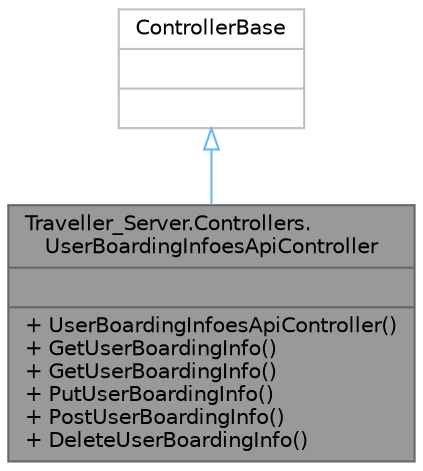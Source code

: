 digraph "Traveller_Server.Controllers.UserBoardingInfoesApiController"
{
 // LATEX_PDF_SIZE
  bgcolor="transparent";
  edge [fontname=Helvetica,fontsize=10,labelfontname=Helvetica,labelfontsize=10];
  node [fontname=Helvetica,fontsize=10,shape=box,height=0.2,width=0.4];
  Node1 [shape=record,label="{Traveller_Server.Controllers.\lUserBoardingInfoesApiController\n||+ UserBoardingInfoesApiController()\l+ GetUserBoardingInfo()\l+ GetUserBoardingInfo()\l+ PutUserBoardingInfo()\l+ PostUserBoardingInfo()\l+ DeleteUserBoardingInfo()\l}",height=0.2,width=0.4,color="gray40", fillcolor="grey60", style="filled", fontcolor="black",tooltip="Automatically generated controller used in basic CRUD actions for UserBoardingInfoes."];
  Node2 -> Node1 [dir="back",color="steelblue1",style="solid",arrowtail="onormal"];
  Node2 [shape=record,label="{ControllerBase\n||}",height=0.2,width=0.4,color="grey75", fillcolor="white", style="filled",tooltip=" "];
}
